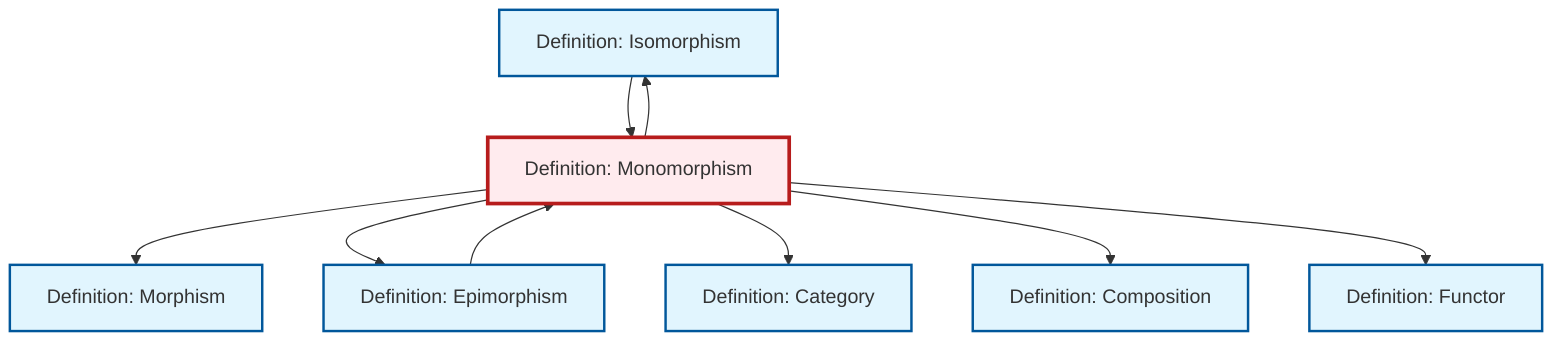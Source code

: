 graph TD
    classDef definition fill:#e1f5fe,stroke:#01579b,stroke-width:2px
    classDef theorem fill:#f3e5f5,stroke:#4a148c,stroke-width:2px
    classDef axiom fill:#fff3e0,stroke:#e65100,stroke-width:2px
    classDef example fill:#e8f5e9,stroke:#1b5e20,stroke-width:2px
    classDef current fill:#ffebee,stroke:#b71c1c,stroke-width:3px
    def-isomorphism["Definition: Isomorphism"]:::definition
    def-category["Definition: Category"]:::definition
    def-functor["Definition: Functor"]:::definition
    def-epimorphism["Definition: Epimorphism"]:::definition
    def-morphism["Definition: Morphism"]:::definition
    def-monomorphism["Definition: Monomorphism"]:::definition
    def-composition["Definition: Composition"]:::definition
    def-monomorphism --> def-morphism
    def-epimorphism --> def-monomorphism
    def-monomorphism --> def-epimorphism
    def-monomorphism --> def-category
    def-monomorphism --> def-composition
    def-monomorphism --> def-isomorphism
    def-isomorphism --> def-monomorphism
    def-monomorphism --> def-functor
    class def-monomorphism current